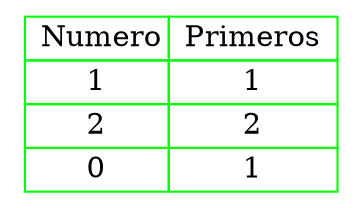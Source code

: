 digraph H {
tbl [
shape=plaintext 
label=<
<table border='0' cellborder='1' color='green' cellspacing='0'>
<tr><td> Numero</td><td> Primeros </td></tr><tr><td>1</td><td>1</td></tr>
<tr><td>2</td><td>2</td></tr>
<tr><td>0</td><td>1</td></tr>
</table> 
>];
}